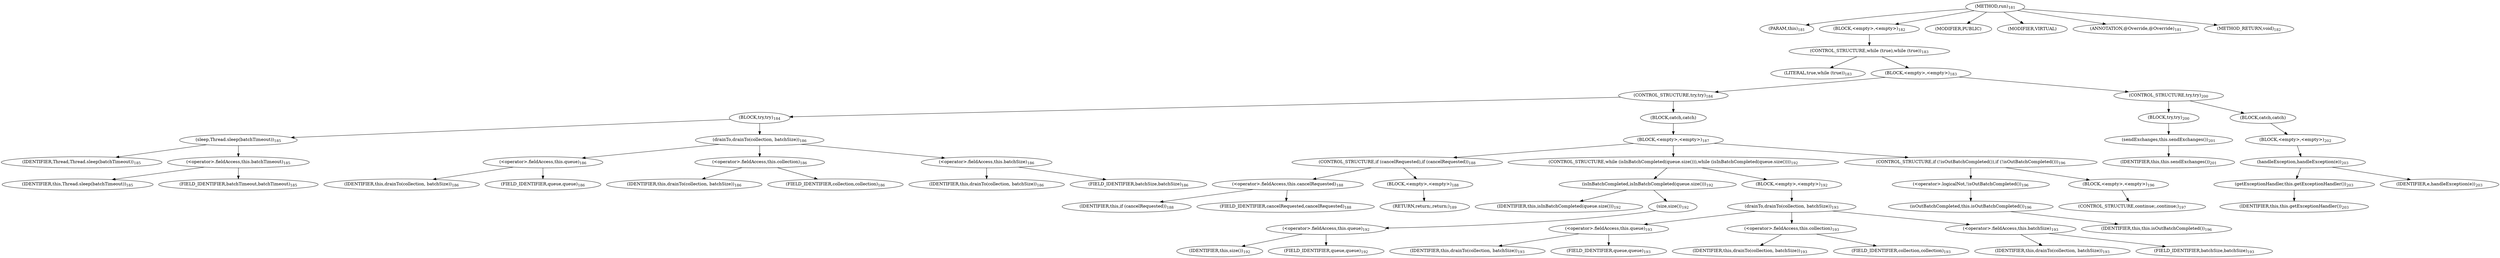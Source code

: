digraph "run" {  
"413" [label = <(METHOD,run)<SUB>181</SUB>> ]
"21" [label = <(PARAM,this)<SUB>181</SUB>> ]
"414" [label = <(BLOCK,&lt;empty&gt;,&lt;empty&gt;)<SUB>182</SUB>> ]
"415" [label = <(CONTROL_STRUCTURE,while (true),while (true))<SUB>183</SUB>> ]
"416" [label = <(LITERAL,true,while (true))<SUB>183</SUB>> ]
"417" [label = <(BLOCK,&lt;empty&gt;,&lt;empty&gt;)<SUB>183</SUB>> ]
"418" [label = <(CONTROL_STRUCTURE,try,try)<SUB>184</SUB>> ]
"419" [label = <(BLOCK,try,try)<SUB>184</SUB>> ]
"420" [label = <(sleep,Thread.sleep(batchTimeout))<SUB>185</SUB>> ]
"421" [label = <(IDENTIFIER,Thread,Thread.sleep(batchTimeout))<SUB>185</SUB>> ]
"422" [label = <(&lt;operator&gt;.fieldAccess,this.batchTimeout)<SUB>185</SUB>> ]
"423" [label = <(IDENTIFIER,this,Thread.sleep(batchTimeout))<SUB>185</SUB>> ]
"424" [label = <(FIELD_IDENTIFIER,batchTimeout,batchTimeout)<SUB>185</SUB>> ]
"425" [label = <(drainTo,drainTo(collection, batchSize))<SUB>186</SUB>> ]
"426" [label = <(&lt;operator&gt;.fieldAccess,this.queue)<SUB>186</SUB>> ]
"427" [label = <(IDENTIFIER,this,drainTo(collection, batchSize))<SUB>186</SUB>> ]
"428" [label = <(FIELD_IDENTIFIER,queue,queue)<SUB>186</SUB>> ]
"429" [label = <(&lt;operator&gt;.fieldAccess,this.collection)<SUB>186</SUB>> ]
"430" [label = <(IDENTIFIER,this,drainTo(collection, batchSize))<SUB>186</SUB>> ]
"431" [label = <(FIELD_IDENTIFIER,collection,collection)<SUB>186</SUB>> ]
"432" [label = <(&lt;operator&gt;.fieldAccess,this.batchSize)<SUB>186</SUB>> ]
"433" [label = <(IDENTIFIER,this,drainTo(collection, batchSize))<SUB>186</SUB>> ]
"434" [label = <(FIELD_IDENTIFIER,batchSize,batchSize)<SUB>186</SUB>> ]
"435" [label = <(BLOCK,catch,catch)> ]
"436" [label = <(BLOCK,&lt;empty&gt;,&lt;empty&gt;)<SUB>187</SUB>> ]
"437" [label = <(CONTROL_STRUCTURE,if (cancelRequested),if (cancelRequested))<SUB>188</SUB>> ]
"438" [label = <(&lt;operator&gt;.fieldAccess,this.cancelRequested)<SUB>188</SUB>> ]
"439" [label = <(IDENTIFIER,this,if (cancelRequested))<SUB>188</SUB>> ]
"440" [label = <(FIELD_IDENTIFIER,cancelRequested,cancelRequested)<SUB>188</SUB>> ]
"441" [label = <(BLOCK,&lt;empty&gt;,&lt;empty&gt;)<SUB>188</SUB>> ]
"442" [label = <(RETURN,return;,return;)<SUB>189</SUB>> ]
"443" [label = <(CONTROL_STRUCTURE,while (isInBatchCompleted(queue.size())),while (isInBatchCompleted(queue.size())))<SUB>192</SUB>> ]
"444" [label = <(isInBatchCompleted,isInBatchCompleted(queue.size()))<SUB>192</SUB>> ]
"20" [label = <(IDENTIFIER,this,isInBatchCompleted(queue.size()))<SUB>192</SUB>> ]
"445" [label = <(size,size())<SUB>192</SUB>> ]
"446" [label = <(&lt;operator&gt;.fieldAccess,this.queue)<SUB>192</SUB>> ]
"447" [label = <(IDENTIFIER,this,size())<SUB>192</SUB>> ]
"448" [label = <(FIELD_IDENTIFIER,queue,queue)<SUB>192</SUB>> ]
"449" [label = <(BLOCK,&lt;empty&gt;,&lt;empty&gt;)<SUB>192</SUB>> ]
"450" [label = <(drainTo,drainTo(collection, batchSize))<SUB>193</SUB>> ]
"451" [label = <(&lt;operator&gt;.fieldAccess,this.queue)<SUB>193</SUB>> ]
"452" [label = <(IDENTIFIER,this,drainTo(collection, batchSize))<SUB>193</SUB>> ]
"453" [label = <(FIELD_IDENTIFIER,queue,queue)<SUB>193</SUB>> ]
"454" [label = <(&lt;operator&gt;.fieldAccess,this.collection)<SUB>193</SUB>> ]
"455" [label = <(IDENTIFIER,this,drainTo(collection, batchSize))<SUB>193</SUB>> ]
"456" [label = <(FIELD_IDENTIFIER,collection,collection)<SUB>193</SUB>> ]
"457" [label = <(&lt;operator&gt;.fieldAccess,this.batchSize)<SUB>193</SUB>> ]
"458" [label = <(IDENTIFIER,this,drainTo(collection, batchSize))<SUB>193</SUB>> ]
"459" [label = <(FIELD_IDENTIFIER,batchSize,batchSize)<SUB>193</SUB>> ]
"460" [label = <(CONTROL_STRUCTURE,if (!isOutBatchCompleted()),if (!isOutBatchCompleted()))<SUB>196</SUB>> ]
"461" [label = <(&lt;operator&gt;.logicalNot,!isOutBatchCompleted())<SUB>196</SUB>> ]
"462" [label = <(isOutBatchCompleted,this.isOutBatchCompleted())<SUB>196</SUB>> ]
"22" [label = <(IDENTIFIER,this,this.isOutBatchCompleted())<SUB>196</SUB>> ]
"463" [label = <(BLOCK,&lt;empty&gt;,&lt;empty&gt;)<SUB>196</SUB>> ]
"464" [label = <(CONTROL_STRUCTURE,continue;,continue;)<SUB>197</SUB>> ]
"465" [label = <(CONTROL_STRUCTURE,try,try)<SUB>200</SUB>> ]
"466" [label = <(BLOCK,try,try)<SUB>200</SUB>> ]
"467" [label = <(sendExchanges,this.sendExchanges())<SUB>201</SUB>> ]
"23" [label = <(IDENTIFIER,this,this.sendExchanges())<SUB>201</SUB>> ]
"468" [label = <(BLOCK,catch,catch)> ]
"469" [label = <(BLOCK,&lt;empty&gt;,&lt;empty&gt;)<SUB>202</SUB>> ]
"470" [label = <(handleException,handleException(e))<SUB>203</SUB>> ]
"471" [label = <(getExceptionHandler,this.getExceptionHandler())<SUB>203</SUB>> ]
"24" [label = <(IDENTIFIER,this,this.getExceptionHandler())<SUB>203</SUB>> ]
"472" [label = <(IDENTIFIER,e,handleException(e))<SUB>203</SUB>> ]
"473" [label = <(MODIFIER,PUBLIC)> ]
"474" [label = <(MODIFIER,VIRTUAL)> ]
"475" [label = <(ANNOTATION,@Override,@Override)<SUB>181</SUB>> ]
"476" [label = <(METHOD_RETURN,void)<SUB>182</SUB>> ]
  "413" -> "21" 
  "413" -> "414" 
  "413" -> "473" 
  "413" -> "474" 
  "413" -> "475" 
  "413" -> "476" 
  "414" -> "415" 
  "415" -> "416" 
  "415" -> "417" 
  "417" -> "418" 
  "417" -> "465" 
  "418" -> "419" 
  "418" -> "435" 
  "419" -> "420" 
  "419" -> "425" 
  "420" -> "421" 
  "420" -> "422" 
  "422" -> "423" 
  "422" -> "424" 
  "425" -> "426" 
  "425" -> "429" 
  "425" -> "432" 
  "426" -> "427" 
  "426" -> "428" 
  "429" -> "430" 
  "429" -> "431" 
  "432" -> "433" 
  "432" -> "434" 
  "435" -> "436" 
  "436" -> "437" 
  "436" -> "443" 
  "436" -> "460" 
  "437" -> "438" 
  "437" -> "441" 
  "438" -> "439" 
  "438" -> "440" 
  "441" -> "442" 
  "443" -> "444" 
  "443" -> "449" 
  "444" -> "20" 
  "444" -> "445" 
  "445" -> "446" 
  "446" -> "447" 
  "446" -> "448" 
  "449" -> "450" 
  "450" -> "451" 
  "450" -> "454" 
  "450" -> "457" 
  "451" -> "452" 
  "451" -> "453" 
  "454" -> "455" 
  "454" -> "456" 
  "457" -> "458" 
  "457" -> "459" 
  "460" -> "461" 
  "460" -> "463" 
  "461" -> "462" 
  "462" -> "22" 
  "463" -> "464" 
  "465" -> "466" 
  "465" -> "468" 
  "466" -> "467" 
  "467" -> "23" 
  "468" -> "469" 
  "469" -> "470" 
  "470" -> "471" 
  "470" -> "472" 
  "471" -> "24" 
}
